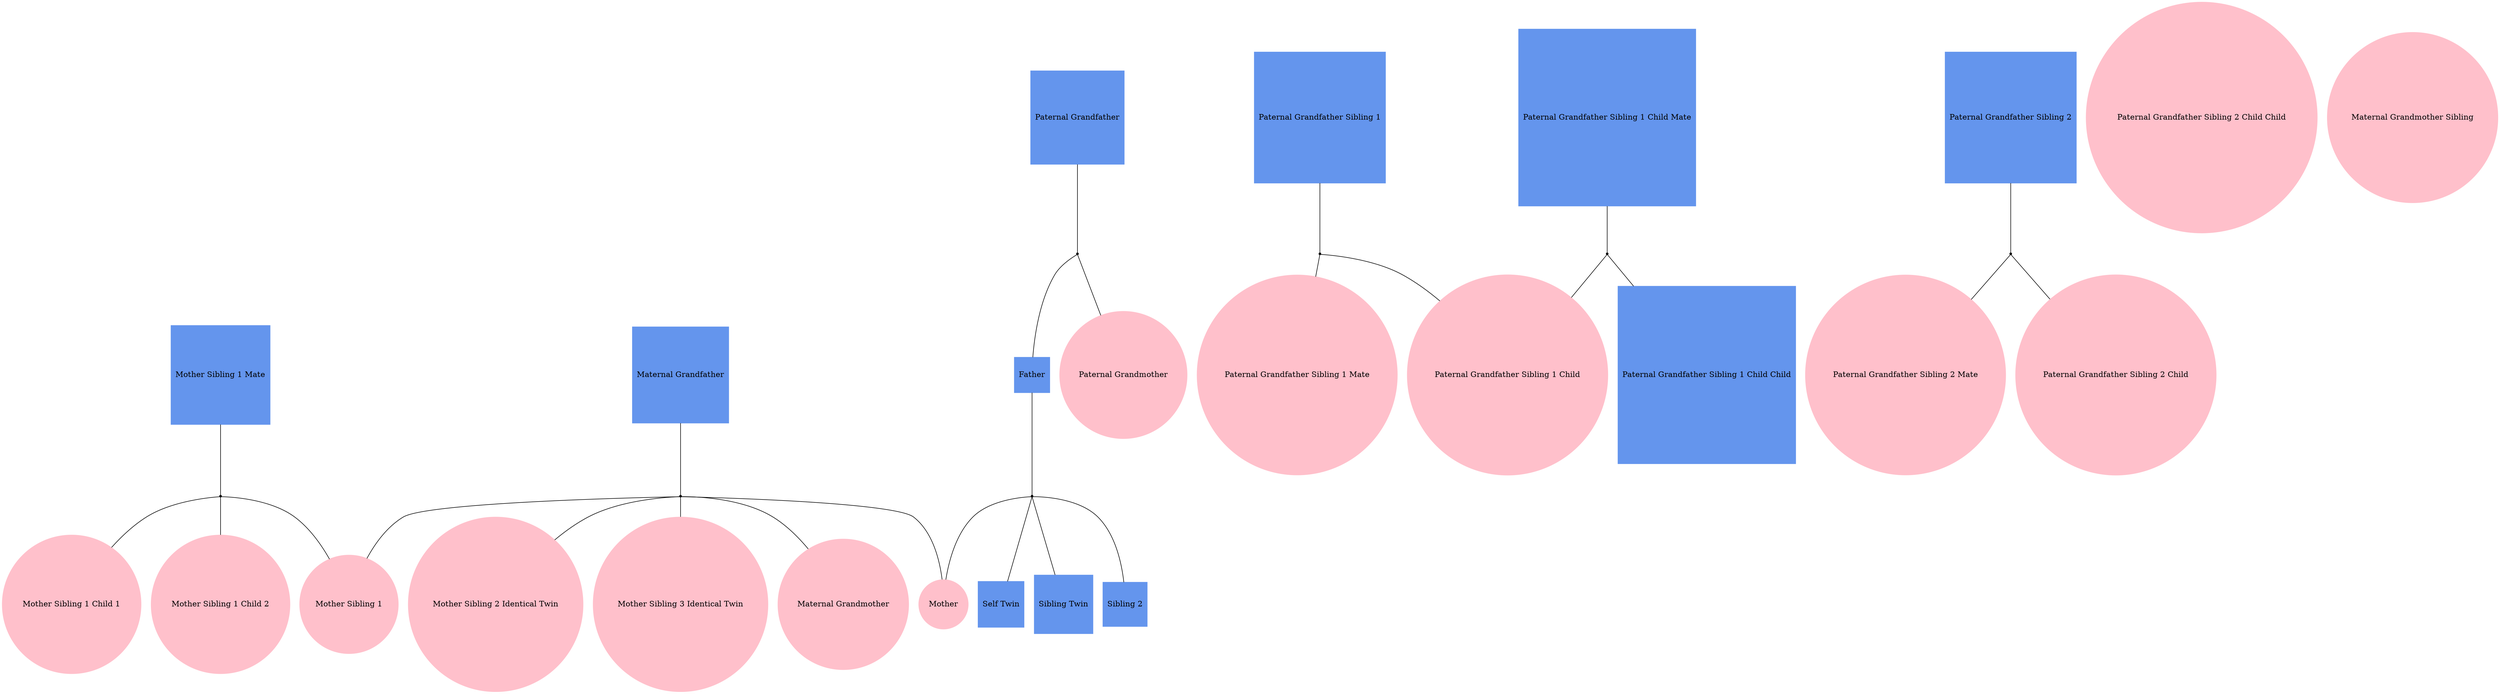 
graph f7 {
"Self Twin" [shape=box, style=filled, regular=1, color="cornflowerblue"];
"Sibling Twin" [shape=box, style=filled, regular=1, color="cornflowerblue"];
"Sibling 2" [shape=box, style=filled, regular=1, color="cornflowerblue"];
"Father" [shape=box, style=filled, regular=1, color="cornflowerblue"];
"Paternal Grandmother" [shape=oval, style=filled, regular=1, color="pink"];
"Paternal Grandfather" [shape=box, style=filled, regular=1, color="cornflowerblue"];
"Paternal Grandfather Sibling 1" [shape=box, style=filled, regular=1, color="cornflowerblue"];
"Paternal Grandfather Sibling 1 Mate" [shape=oval, style=filled, regular=1, color="pink"];
"Paternal Grandfather Sibling 1 Child" [shape=oval, style=filled, regular=1, color="pink"];
"Paternal Grandfather Sibling 1 Child Mate" [shape=box, style=filled, regular=1, color="cornflowerblue"];
"Paternal Grandfather Sibling 1 Child Child" [shape=box, style=filled, regular=1, color="cornflowerblue"];
"Paternal Grandfather Sibling 2" [shape=box, style=filled, regular=1, color="cornflowerblue"];
"Paternal Grandfather Sibling 2 Mate" [shape=oval, style=filled, regular=1, color="pink"];
"Paternal Grandfather Sibling 2 Child" [shape=oval, style=filled, regular=1, color="pink"];
"Paternal Grandfather Sibling 2 Child Child" [shape=oval, style=filled, regular=1, color="pink"];
"Mother" [shape=oval, style=filled, regular=1, color="pink"];
"Mother Sibling 1" [shape=oval, style=filled, regular=1, color="pink"];
"Mother Sibling 1 Mate" [shape=box, style=filled, regular=1, color="cornflowerblue"];
"Mother Sibling 1 Child 1" [shape=oval, style=filled, regular=1, color="pink"];
"Mother Sibling 1 Child 2" [shape=oval, style=filled, regular=1, color="pink"];
"Mother Sibling 2 Identical Twin" [shape=oval, style=filled, regular=1, color="pink"];
"Mother Sibling 3 Identical Twin" [shape=oval, style=filled, regular=1, color="pink"];
"Maternal Grandmother" [shape=oval, style=filled, regular=1, color="pink"];
"Maternal Grandmother Sibling" [shape=oval, style=filled, regular=1, color="pink"];
"Maternal Grandfather" [shape=box, style=filled, regular=1, color="cornflowerblue"];

"father+mother" [shape=point];
"paternalgrandfather+paternalgrandmother" [shape=point];
"paternalgrandfathersibling1+paternalgrandfathersibling1mate" [shape=point];
"paternalgrandfathersibling1childmate+paternalgrandfathersibling1child" [shape=point];
"paternalgrandfathersibling2+paternalgrandfathersibling2mate" [shape=point];
"mothersibling1mate+mothersibling1" [shape=point];
"maternalgrandfather+maternalgrandmother" [shape=point];

"Father" -- "father+mother" -- "Mother";
"Paternal Grandfather" -- "paternalgrandfather+paternalgrandmother" -- "Paternal Grandmother";
"Paternal Grandfather Sibling 1" -- "paternalgrandfathersibling1+paternalgrandfathersibling1mate" -- "Paternal Grandfather Sibling 1 Mate";
"Paternal Grandfather Sibling 1 Child Mate" -- "paternalgrandfathersibling1childmate+paternalgrandfathersibling1child" -- "Paternal Grandfather Sibling 1 Child";
"Paternal Grandfather Sibling 2" -- "paternalgrandfathersibling2+paternalgrandfathersibling2mate" -- "Paternal Grandfather Sibling 2 Mate";
"Mother Sibling 1 Mate" -- "mothersibling1mate+mothersibling1" -- "Mother Sibling 1";
"Maternal Grandfather" -- "maternalgrandfather+maternalgrandmother" -- "Maternal Grandmother";

"father+mother" -- "Self Twin";
"father+mother" -- "Sibling Twin";
"father+mother" -- "Sibling 2";
"paternalgrandfather+paternalgrandmother" -- "Father";
"paternalgrandfathersibling1+paternalgrandfathersibling1mate" -- "Paternal Grandfather Sibling 1 Child";
"paternalgrandfathersibling1childmate+paternalgrandfathersibling1child" -- "Paternal Grandfather Sibling 1 Child Child";
"paternalgrandfathersibling2+paternalgrandfathersibling2mate" -- "Paternal Grandfather Sibling 2 Child";
"maternalgrandfather+maternalgrandmother" -- "Mother";
"maternalgrandfather+maternalgrandmother" -- "Mother Sibling 1";
"mothersibling1mate+mothersibling1" -- "Mother Sibling 1 Child 1";
"mothersibling1mate+mothersibling1" -- "Mother Sibling 1 Child 2";
"maternalgrandfather+maternalgrandmother" -- "Mother Sibling 2 Identical Twin";
"maternalgrandfather+maternalgrandmother" -- "Mother Sibling 3 Identical Twin";
}
    